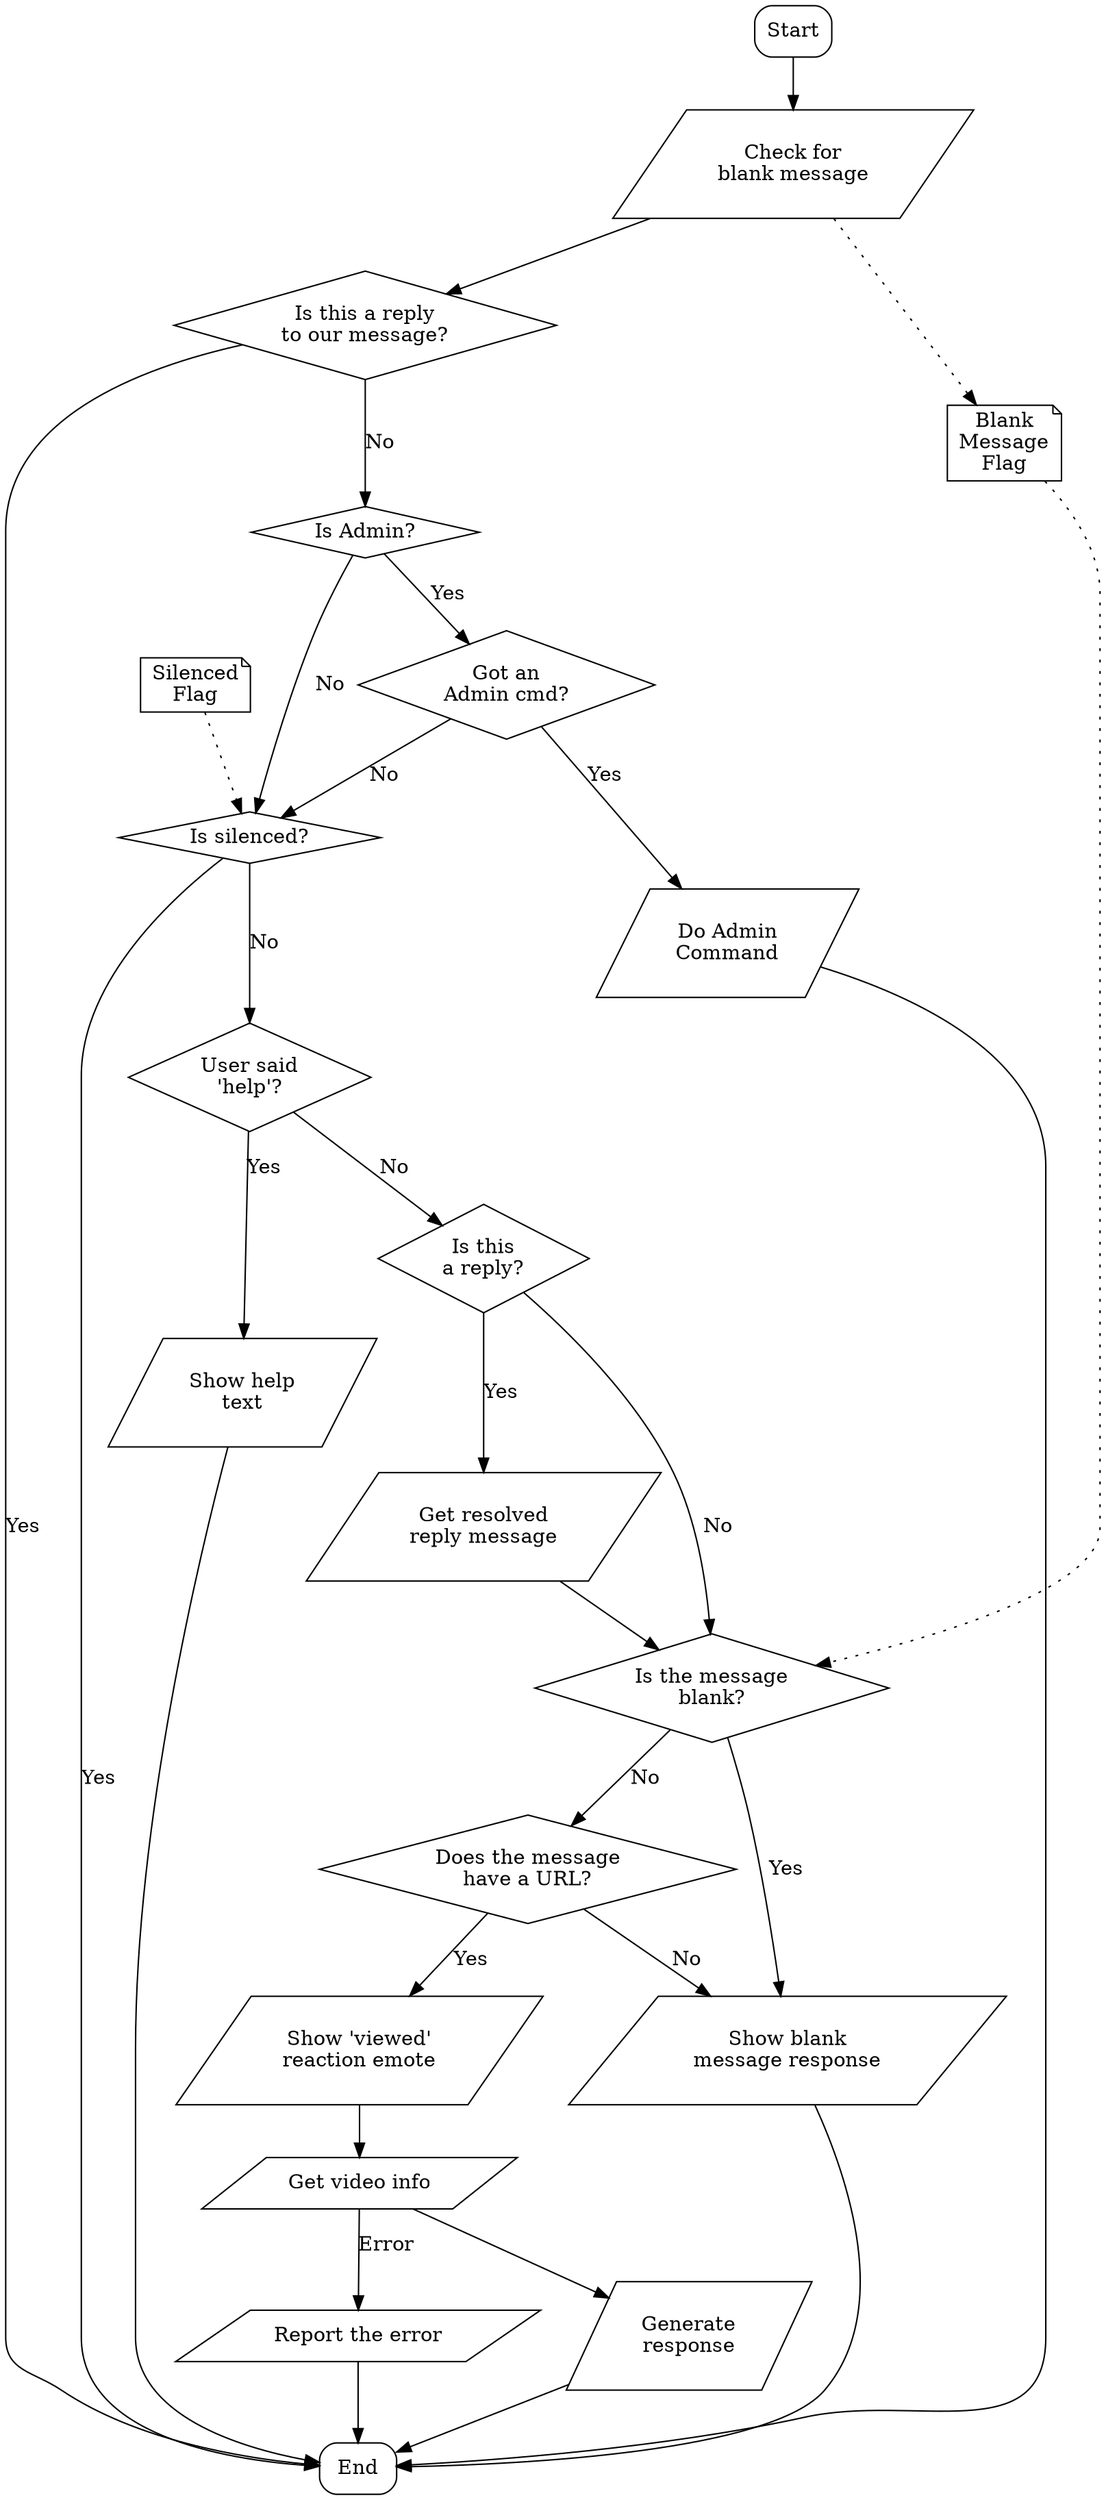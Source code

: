 /*
Compile with:
dot -Tpng responseflow.gv -o responseflow.png
*/
digraph {
    Silenced[shape=note, label="Silenced\nFlag"]
    subgraph commandParseStage {
        style=filled;
        color=lightgray;
        label="Command Parse Stage";
        node [style=""];

        MessageIsBlank[shape=note, label="Blank\nMessage\nFlag"]

        Start[shape=box, style=rounded]

        CheckForBlank[shape=parallelogram, label="Check for\nblank message"]
        Start -> CheckForBlank
        CheckForBlank -> MessageIsBlank[style=dotted]

        IsReplyToUs[shape=diamond, label="Is this a reply\nto our message?"]
        CheckForBlank -> IsReplyToUs

        IsAdmin[shape=diamond, label="Is Admin?"]
        IsReplyToUs -> IsAdmin[label="No"]

        AdminCommand[shape=diamond, label="Got an\nAdmin cmd?"]
        IsAdmin -> AdminCommand[label="Yes"]

        DoAdminCmd[shape=parallelogram, label="Do Admin\nCommand"]
        AdminCommand -> DoAdminCmd[label="Yes"]

        IsSilenced[shape=diamond, label="Is silenced?"]
        Silenced -> IsSilenced[style=dotted]
        IsAdmin -> IsSilenced[label="No"]
        AdminCommand -> IsSilenced[label="No"]

        HelpCmd[shape=diamond, label="User said\n'help'?"]
        IsSilenced -> HelpCmd[label="No"]

        ShowHelp[shape=parallelogram, label="Show help\ntext"]
        HelpCmd -> ShowHelp[label="Yes"]

        IsReply[shape=diamond, label="Is this\na reply?"]
        HelpCmd -> IsReply[label="No"]

        GetReply[shape=parallelogram, label="Get resolved\nreply message"]
        IsReply -> GetReply[label="Yes"]

        IsEmptyMessage[shape=diamond, label="Is the message\nblank?"]
        IsReply -> IsEmptyMessage[label="No"]
        GetReply -> IsEmptyMessage
        MessageIsBlank -> IsEmptyMessage[style=dotted]

        ShowBlankResponse[shape=parallelogram, label="Show blank\nmessage response"]
        IsEmptyMessage -> ShowBlankResponse[label="Yes"]
    }

    subgraph UrlParseStage {
        style=filled;
        color = darkgray;
        label = "URL/Video Parse Stage";
        node [style=""];

        IsUrl[shape=diamond, label="Does the message\nhave a URL?"]
        IsEmptyMessage -> IsUrl[label="No"]
        IsUrl -> ShowBlankResponse[label="No"]

        ShowViewedEmote[shape=parallelogram, label="Show 'viewed'\nreaction emote"]
        IsUrl -> ShowViewedEmote[label="Yes"]

        GetVideoInfo[shape=parallelogram, label="Get video info"]
        ShowViewedEmote -> GetVideoInfo

        ReportError[shape=parallelogram, label="Report the error"]
        GetVideoInfo -> ReportError[label="Error"]
    }

    GenerateResponse[shape=parallelogram, label="Generate\nresponse"]
    GetVideoInfo -> GenerateResponse

    End[shape=box, style=rounded]
    IsReplyToUs -> End[label="Yes"]
    DoAdminCmd -> End
    IsSilenced -> End[label="Yes"]
    ShowHelp -> End
    ShowBlankResponse -> End
    ReportError -> End
    GenerateResponse -> End
}